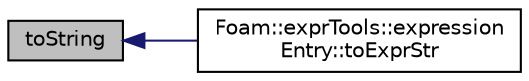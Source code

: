 digraph "toString"
{
  bgcolor="transparent";
  edge [fontname="Helvetica",fontsize="10",labelfontname="Helvetica",labelfontsize="10"];
  node [fontname="Helvetica",fontsize="10",shape=record];
  rankdir="LR";
  Node1 [label="toString",height=0.2,width=0.4,color="black", fillcolor="grey75", style="filled" fontcolor="black"];
  Node1 -> Node2 [dir="back",color="midnightblue",fontsize="10",style="solid",fontname="Helvetica"];
  Node2 [label="Foam::exprTools::expression\lEntry::toExprStr",height=0.2,width=0.4,color="black",URL="$classFoam_1_1exprTools_1_1expressionEntry.html#aa81282bc2b141023f4e3f965a4e40f02"];
}
